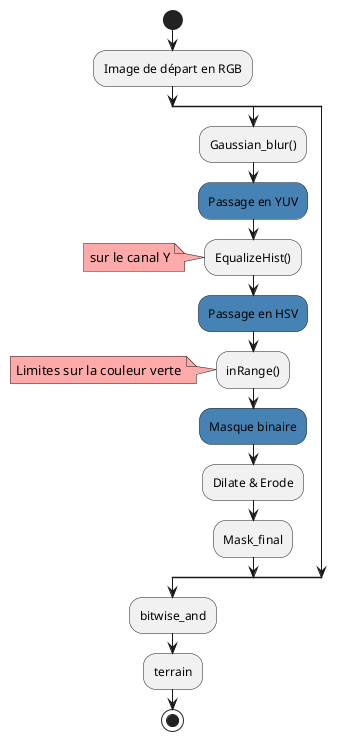 @startuml activite
start
:Image de départ en RGB;
split
    :Gaussian_blur();
    #SteelBlue:Passage en YUV;
    :EqualizeHist();
note left #FFAAAA: sur le canal Y
    #SteelBlue:Passage en HSV;
    :inRange();
note left #FFAAAA: Limites sur la couleur verte
    #SteelBlue:Masque binaire;
    :Dilate & Erode; 
    :Mask_final;
split again
end split
  :bitwise_and;
  :terrain;
stop
@enduml

